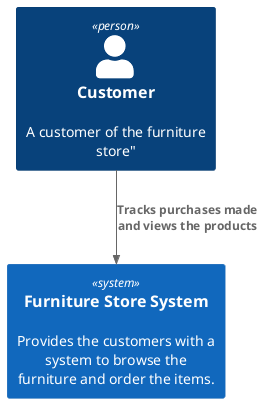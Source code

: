@startuml
!include <c4/C4_Context.puml>

'ref http://plantuml.com/stdlib
!include <office/Users/user.puml>
!include <office/Users/mobile_user.puml>

'LAYOUT_WITH_LEGEND


Person(customer  , Customer ,  A customer of the furniture store")

System(furniture_store_system, "Furniture Store System", "Provides the customers with a system to browse the furniture and order the items.")


Rel(customer, furniture_store_system, "Tracks purchases made and views the products")
@enduml